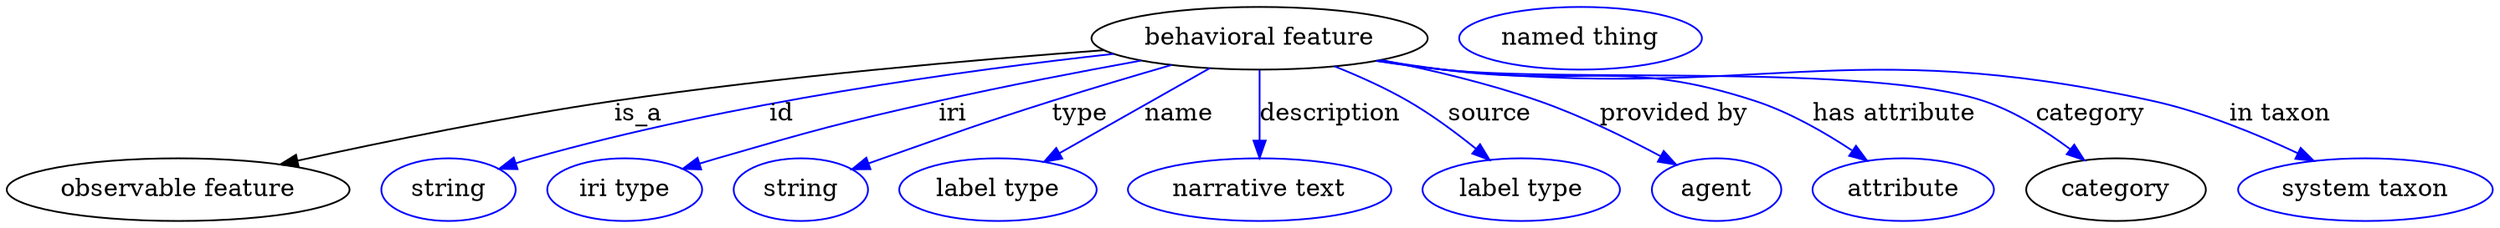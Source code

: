 digraph {
	graph [bb="0,0,1421.9,123"];
	node [label="\N"];
	"behavioral feature"	[height=0.5,
		label="behavioral feature",
		pos="717.14,105",
		width=2.672];
	"observable feature"	[height=0.5,
		pos="98.141,18",
		width=2.7261];
	"behavioral feature" -> "observable feature"	[label=is_a,
		lp="361.14,61.5",
		pos="e,156.45,32.494 627.86,98.166 552.73,92.632 442.57,83.056 347.14,69 285.62,59.938 216.31,45.686 166.47,34.712"];
	id	[color=blue,
		height=0.5,
		label=string,
		pos="252.14,18",
		width=1.0652];
	"behavioral feature" -> id	[color=blue,
		label=id,
		lp="443.14,61.5",
		pos="e,281.14,29.948 633.64,96.053 548.57,86.643 413.42,68.053 300.14,36 297.04,35.121 293.84,34.148 290.64,33.124",
		style=solid];
	iri	[color=blue,
		height=0.5,
		label="iri type",
		pos="353.14,18",
		width=1.2277];
	"behavioral feature" -> iri	[color=blue,
		label=iri,
		lp="541.14,61.5",
		pos="e,386.77,29.865 649.19,92.217 614.37,85.89 571.36,77.63 533.14,69 476.67,56.251 462.77,52.03 407.14,36 403.63,34.988 400,33.911 \
396.36,32.81",
		style=solid];
	type	[color=blue,
		height=0.5,
		label=string,
		pos="454.14,18",
		width=1.0652];
	"behavioral feature" -> type	[color=blue,
		label=type,
		lp="614.14,61.5",
		pos="e,483.44,29.697 666.62,89.649 645.41,83.491 620.52,76.093 598.14,69 554.73,55.239 544.11,51.079 501.14,36 498.45,35.057 495.68,34.077 \
492.9,33.084",
		style=solid];
	name	[color=blue,
		height=0.5,
		label="label type",
		pos="567.14,18",
		width=1.5707];
	"behavioral feature" -> name	[color=blue,
		label=name,
		lp="671.14,61.5",
		pos="e,593.59,33.988 688.57,87.812 664.09,73.938 628.72,53.896 602.46,39.017",
		style=solid];
	description	[color=blue,
		height=0.5,
		label="narrative text",
		pos="717.14,18",
		width=2.0943];
	"behavioral feature" -> description	[color=blue,
		label=description,
		lp="757.64,61.5",
		pos="e,717.14,36.175 717.14,86.799 717.14,75.163 717.14,59.548 717.14,46.237",
		style=solid];
	source	[color=blue,
		height=0.5,
		label="label type",
		pos="867.14,18",
		width=1.5707];
	"behavioral feature" -> source	[color=blue,
		label=source,
		lp="849.14,61.5",
		pos="e,849.02,35.051 760.13,88.87 773.92,83.347 789.01,76.575 802.14,69 815.74,61.158 829.68,50.798 841.14,41.543",
		style=solid];
	"provided by"	[color=blue,
		height=0.5,
		label=agent,
		pos="979.14,18",
		width=1.0291];
	"behavioral feature" -> "provided by"	[color=blue,
		label="provided by",
		lp="954.64,61.5",
		pos="e,955.93,32.385 787.06,92.493 815.44,86.85 848.28,79.066 877.14,69 901.42,60.534 927.42,47.726 947.09,37.192",
		style=solid];
	"has attribute"	[color=blue,
		height=0.5,
		label=attribute,
		pos="1086.1,18",
		width=1.4443];
	"behavioral feature" -> "has attribute"	[color=blue,
		label="has attribute",
		lp="1081.1,61.5",
		pos="e,1065.4,34.698 785.68,92.293 797.81,90.396 810.33,88.548 822.14,87 901.42,76.606 925.14,93.846 1001.1,69 1020.9,62.551 1041,51 \
1056.7,40.624",
		style=solid];
	category	[height=0.5,
		pos="1207.1,18",
		width=1.4263];
	"behavioral feature" -> category	[color=blue,
		label=category,
		lp="1192.6,61.5",
		pos="e,1189.2,34.987 784.22,92.09 796.79,90.156 809.84,88.349 822.14,87 890.73,79.476 1066.7,90.903 1132.1,69 1150,63.035 1167.6,51.666 \
1181.2,41.274",
		style=solid];
	"in taxon"	[color=blue,
		height=0.5,
		label="system taxon",
		pos="1349.1,18",
		width=2.022];
	"behavioral feature" -> "in taxon"	[color=blue,
		label="in taxon",
		lp="1301.1,61.5",
		pos="e,1319.8,34.543 783.92,91.995 796.58,90.058 809.74,88.274 822.14,87 911.98,77.768 1140,88.539 1228.1,69 1256.8,62.646 1287.4,49.971 \
1310.6,38.972",
		style=solid];
	"named thing_category"	[color=blue,
		height=0.5,
		label="named thing",
		pos="901.14,105",
		width=1.9318];
}
